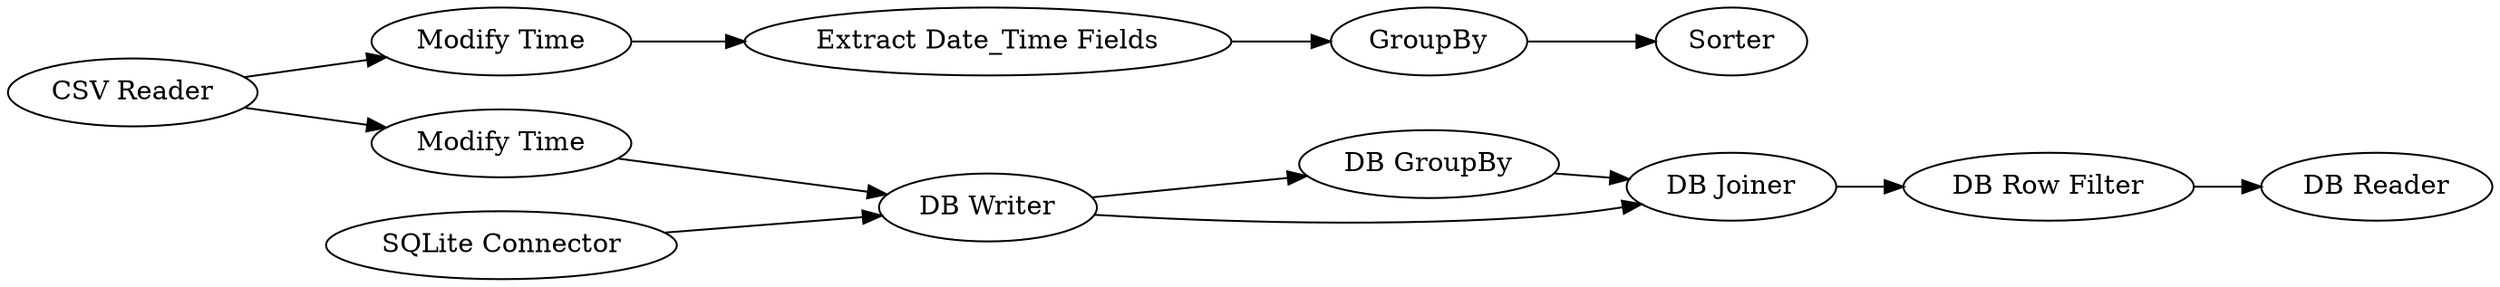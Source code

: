digraph {
	36 [label="Modify Time"]
	38 [label=GroupBy]
	39 [label=Sorter]
	42 [label="Extract Date_Time Fields"]
	43 [label="CSV Reader"]
	44 [label="DB Row Filter"]
	45 [label="DB Reader"]
	47 [label="SQLite Connector"]
	48 [label="DB Writer"]
	49 [label="DB GroupBy"]
	50 [label="Modify Time"]
	51 [label="DB Joiner"]
	36 -> 42
	38 -> 39
	42 -> 38
	43 -> 36
	43 -> 50
	44 -> 45
	47 -> 48
	48 -> 49
	48 -> 51
	49 -> 51
	50 -> 48
	51 -> 44
	rankdir=LR
}
